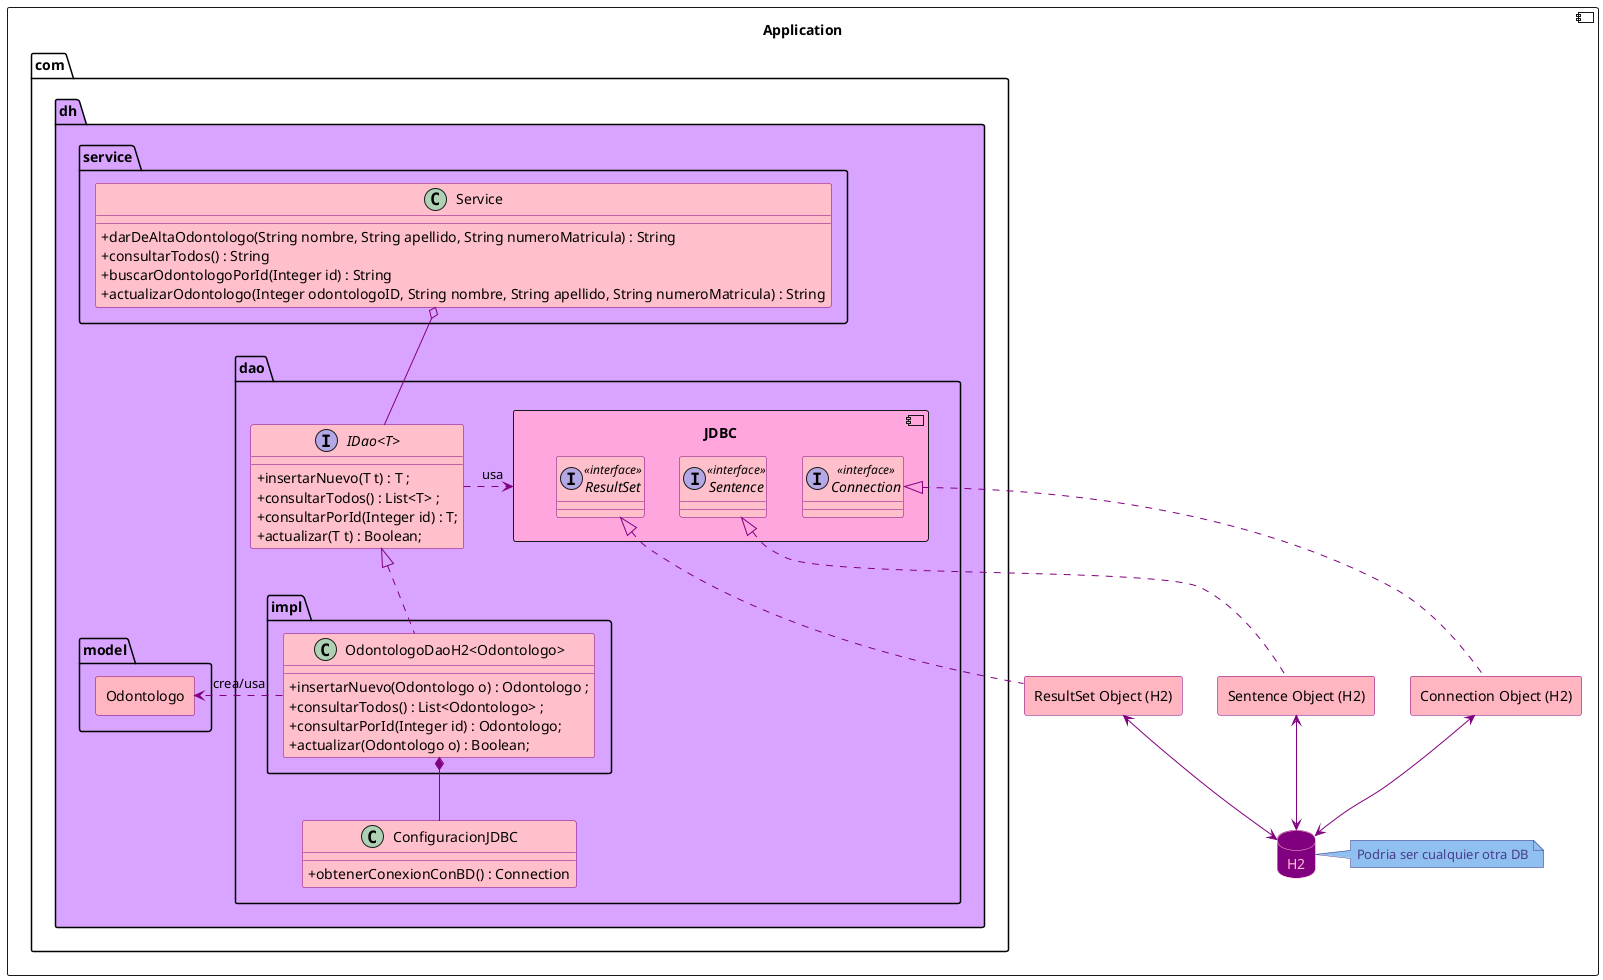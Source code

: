 @startuml
allowmixing

skinparam database {
    BorderColor pink
    BackgroundColor purple
    ArrowColor purple
    FontColor pink
}

skinparam rectangle {
    BorderColor purple
    BackgroundColor lightpink
    ArrowColor purple
}

skinparam class {
    BorderColor purple
    BackgroundColor pink
    ArrowColor purple
    AttributeIconSize 0
}

skinparam note {
    BorderColor darkslateblue
    BackgroundColor #90c0f0
    FontColor darkslateblue
}

component Application {
    package com.dh #d9a4ff {

        package dao {
            interface "IDao<T>"{
                + insertarNuevo(T t) : T ;
                + consultarTodos() : List<T> ;
                + consultarPorId(Integer id) : T;
                + actualizar(T t) : Boolean;
            }

            package impl {
                class "OdontologoDaoH2<Odontologo>" {
                    + insertarNuevo(Odontologo o) : Odontologo ;
                    + consultarTodos() : List<Odontologo> ;
                    + consultarPorId(Integer id) : Odontologo;
                    + actualizar(Odontologo o) : Boolean;
                }
            }

            class ConfiguracionJDBC {
                + obtenerConexionConBD() : Connection
            }

            component JDBC #ffa6df {
                interface Connection<<interface>>
                interface Sentence<<interface>>
                interface ResultSet<<interface>>
            }
        }

        package service {
            class Service {
                + darDeAltaOdontologo(String nombre, String apellido, String numeroMatricula) : String
                + consultarTodos() : String
                + buscarOdontologoPorId(Integer id) : String
                + actualizarOdontologo(Integer odontologoID, String nombre, String apellido, String numeroMatricula) : String
            }
        }

        package model {
            rectangle Odontologo
        }

        Service o-- "IDao<T>"
        "IDao<T>" <|.. "OdontologoDaoH2<Odontologo>"
        "IDao<T>" .> JDBC : usa
        "OdontologoDaoH2<Odontologo>" .> Odontologo : crea/usa
        "OdontologoDaoH2<Odontologo>" *-- ConfiguracionJDBC
    }
    rectangle "Connection Object (H2)" as connectionH2
    rectangle "Sentence Object (H2)" as sentenceH2
    rectangle "ResultSet Object (H2)" as resultsetH2


    connectionH2 ..up|> Connection
    sentenceH2 ..up|> Sentence
    resultsetH2 ..up|> ResultSet

    database H2
    note right
        Podria ser cualquier otra DB
    end note

    H2 <--up> connectionH2
    H2 <--up> sentenceH2
    H2 <--up> resultsetH2
}

@enduml